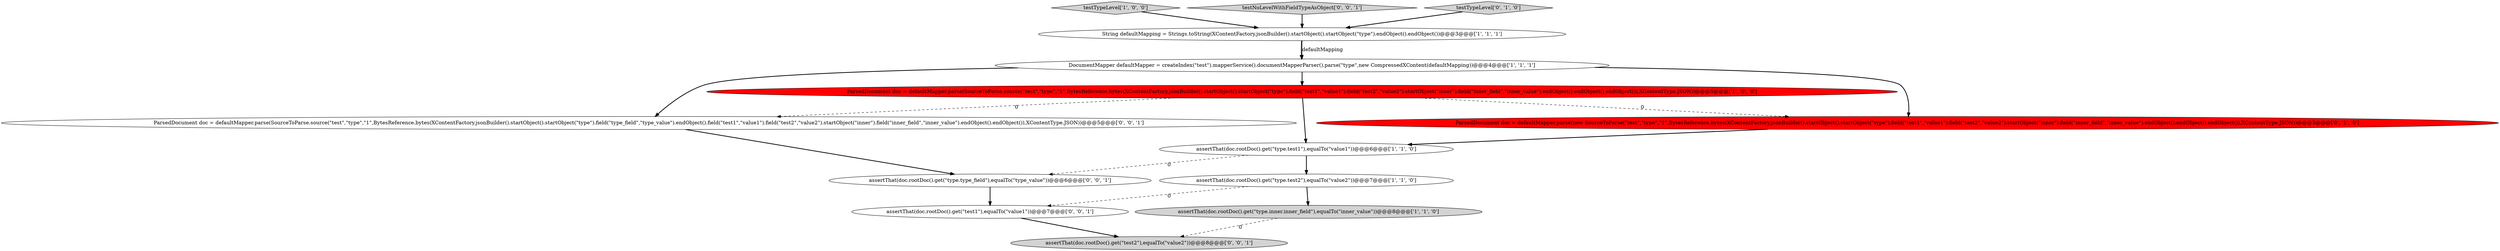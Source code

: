 digraph {
6 [style = filled, label = "assertThat(doc.rootDoc().get(\"type.inner.inner_field\"),equalTo(\"inner_value\"))@@@8@@@['1', '1', '0']", fillcolor = lightgray, shape = ellipse image = "AAA0AAABBB1BBB"];
3 [style = filled, label = "testTypeLevel['1', '0', '0']", fillcolor = lightgray, shape = diamond image = "AAA0AAABBB1BBB"];
10 [style = filled, label = "testNoLevelWithFieldTypeAsObject['0', '0', '1']", fillcolor = lightgray, shape = diamond image = "AAA0AAABBB3BBB"];
12 [style = filled, label = "ParsedDocument doc = defaultMapper.parse(SourceToParse.source(\"test\",\"type\",\"1\",BytesReference.bytes(XContentFactory.jsonBuilder().startObject().startObject(\"type\").field(\"type_field\",\"type_value\").endObject().field(\"test1\",\"value1\").field(\"test2\",\"value2\").startObject(\"inner\").field(\"inner_field\",\"inner_value\").endObject().endObject()),XContentType.JSON))@@@5@@@['0', '0', '1']", fillcolor = white, shape = ellipse image = "AAA0AAABBB3BBB"];
5 [style = filled, label = "assertThat(doc.rootDoc().get(\"type.test1\"),equalTo(\"value1\"))@@@6@@@['1', '1', '0']", fillcolor = white, shape = ellipse image = "AAA0AAABBB1BBB"];
13 [style = filled, label = "assertThat(doc.rootDoc().get(\"type.type_field\"),equalTo(\"type_value\"))@@@6@@@['0', '0', '1']", fillcolor = white, shape = ellipse image = "AAA0AAABBB3BBB"];
0 [style = filled, label = "ParsedDocument doc = defaultMapper.parse(SourceToParse.source(\"test\",\"type\",\"1\",BytesReference.bytes(XContentFactory.jsonBuilder().startObject().startObject(\"type\").field(\"test1\",\"value1\").field(\"test2\",\"value2\").startObject(\"inner\").field(\"inner_field\",\"inner_value\").endObject().endObject().endObject()),XContentType.JSON))@@@5@@@['1', '0', '0']", fillcolor = red, shape = ellipse image = "AAA1AAABBB1BBB"];
7 [style = filled, label = "ParsedDocument doc = defaultMapper.parse(new SourceToParse(\"test\",\"type\",\"1\",BytesReference.bytes(XContentFactory.jsonBuilder().startObject().startObject(\"type\").field(\"test1\",\"value1\").field(\"test2\",\"value2\").startObject(\"inner\").field(\"inner_field\",\"inner_value\").endObject().endObject().endObject()),XContentType.JSON))@@@5@@@['0', '1', '0']", fillcolor = red, shape = ellipse image = "AAA1AAABBB2BBB"];
9 [style = filled, label = "assertThat(doc.rootDoc().get(\"test1\"),equalTo(\"value1\"))@@@7@@@['0', '0', '1']", fillcolor = white, shape = ellipse image = "AAA0AAABBB3BBB"];
8 [style = filled, label = "testTypeLevel['0', '1', '0']", fillcolor = lightgray, shape = diamond image = "AAA0AAABBB2BBB"];
1 [style = filled, label = "String defaultMapping = Strings.toString(XContentFactory.jsonBuilder().startObject().startObject(\"type\").endObject().endObject())@@@3@@@['1', '1', '1']", fillcolor = white, shape = ellipse image = "AAA0AAABBB1BBB"];
4 [style = filled, label = "DocumentMapper defaultMapper = createIndex(\"test\").mapperService().documentMapperParser().parse(\"type\",new CompressedXContent(defaultMapping))@@@4@@@['1', '1', '1']", fillcolor = white, shape = ellipse image = "AAA0AAABBB1BBB"];
2 [style = filled, label = "assertThat(doc.rootDoc().get(\"type.test2\"),equalTo(\"value2\"))@@@7@@@['1', '1', '0']", fillcolor = white, shape = ellipse image = "AAA0AAABBB1BBB"];
11 [style = filled, label = "assertThat(doc.rootDoc().get(\"test2\"),equalTo(\"value2\"))@@@8@@@['0', '0', '1']", fillcolor = lightgray, shape = ellipse image = "AAA0AAABBB3BBB"];
5->13 [style = dashed, label="0"];
4->12 [style = bold, label=""];
8->1 [style = bold, label=""];
12->13 [style = bold, label=""];
5->2 [style = bold, label=""];
1->4 [style = bold, label=""];
7->5 [style = bold, label=""];
13->9 [style = bold, label=""];
9->11 [style = bold, label=""];
0->12 [style = dashed, label="0"];
3->1 [style = bold, label=""];
10->1 [style = bold, label=""];
0->7 [style = dashed, label="0"];
2->9 [style = dashed, label="0"];
1->4 [style = solid, label="defaultMapping"];
2->6 [style = bold, label=""];
4->7 [style = bold, label=""];
4->0 [style = bold, label=""];
0->5 [style = bold, label=""];
6->11 [style = dashed, label="0"];
}
